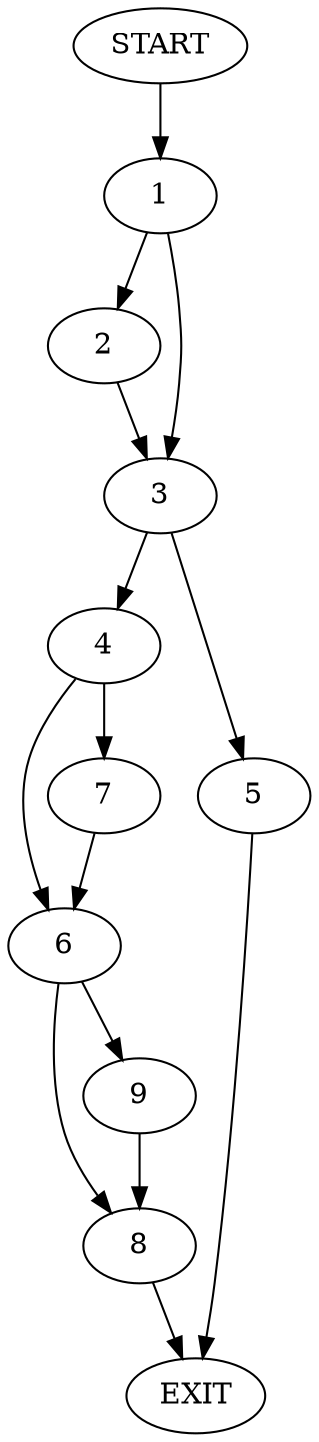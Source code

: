 digraph {
0 [label="START"]
10 [label="EXIT"]
0 -> 1
1 -> 2
1 -> 3
2 -> 3
3 -> 4
3 -> 5
4 -> 6
4 -> 7
5 -> 10
7 -> 6
6 -> 8
6 -> 9
8 -> 10
9 -> 8
}
